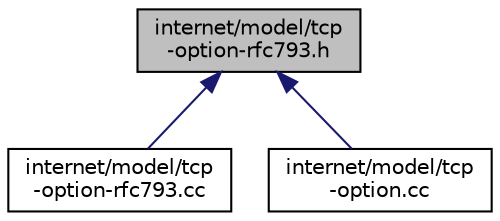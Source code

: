 digraph "internet/model/tcp-option-rfc793.h"
{
  edge [fontname="Helvetica",fontsize="10",labelfontname="Helvetica",labelfontsize="10"];
  node [fontname="Helvetica",fontsize="10",shape=record];
  Node1 [label="internet/model/tcp\l-option-rfc793.h",height=0.2,width=0.4,color="black", fillcolor="grey75", style="filled", fontcolor="black"];
  Node1 -> Node2 [dir="back",color="midnightblue",fontsize="10",style="solid"];
  Node2 [label="internet/model/tcp\l-option-rfc793.cc",height=0.2,width=0.4,color="black", fillcolor="white", style="filled",URL="$de/d45/tcp-option-rfc793_8cc.html"];
  Node1 -> Node3 [dir="back",color="midnightblue",fontsize="10",style="solid"];
  Node3 [label="internet/model/tcp\l-option.cc",height=0.2,width=0.4,color="black", fillcolor="white", style="filled",URL="$d1/d73/tcp-option_8cc.html"];
}
